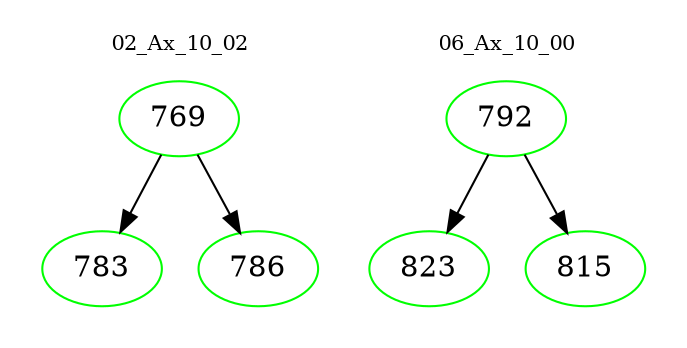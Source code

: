digraph{
subgraph cluster_0 {
color = white
label = "02_Ax_10_02";
fontsize=10;
T0_769 [label="769", color="green"]
T0_769 -> T0_783 [color="black"]
T0_783 [label="783", color="green"]
T0_769 -> T0_786 [color="black"]
T0_786 [label="786", color="green"]
}
subgraph cluster_1 {
color = white
label = "06_Ax_10_00";
fontsize=10;
T1_792 [label="792", color="green"]
T1_792 -> T1_823 [color="black"]
T1_823 [label="823", color="green"]
T1_792 -> T1_815 [color="black"]
T1_815 [label="815", color="green"]
}
}
